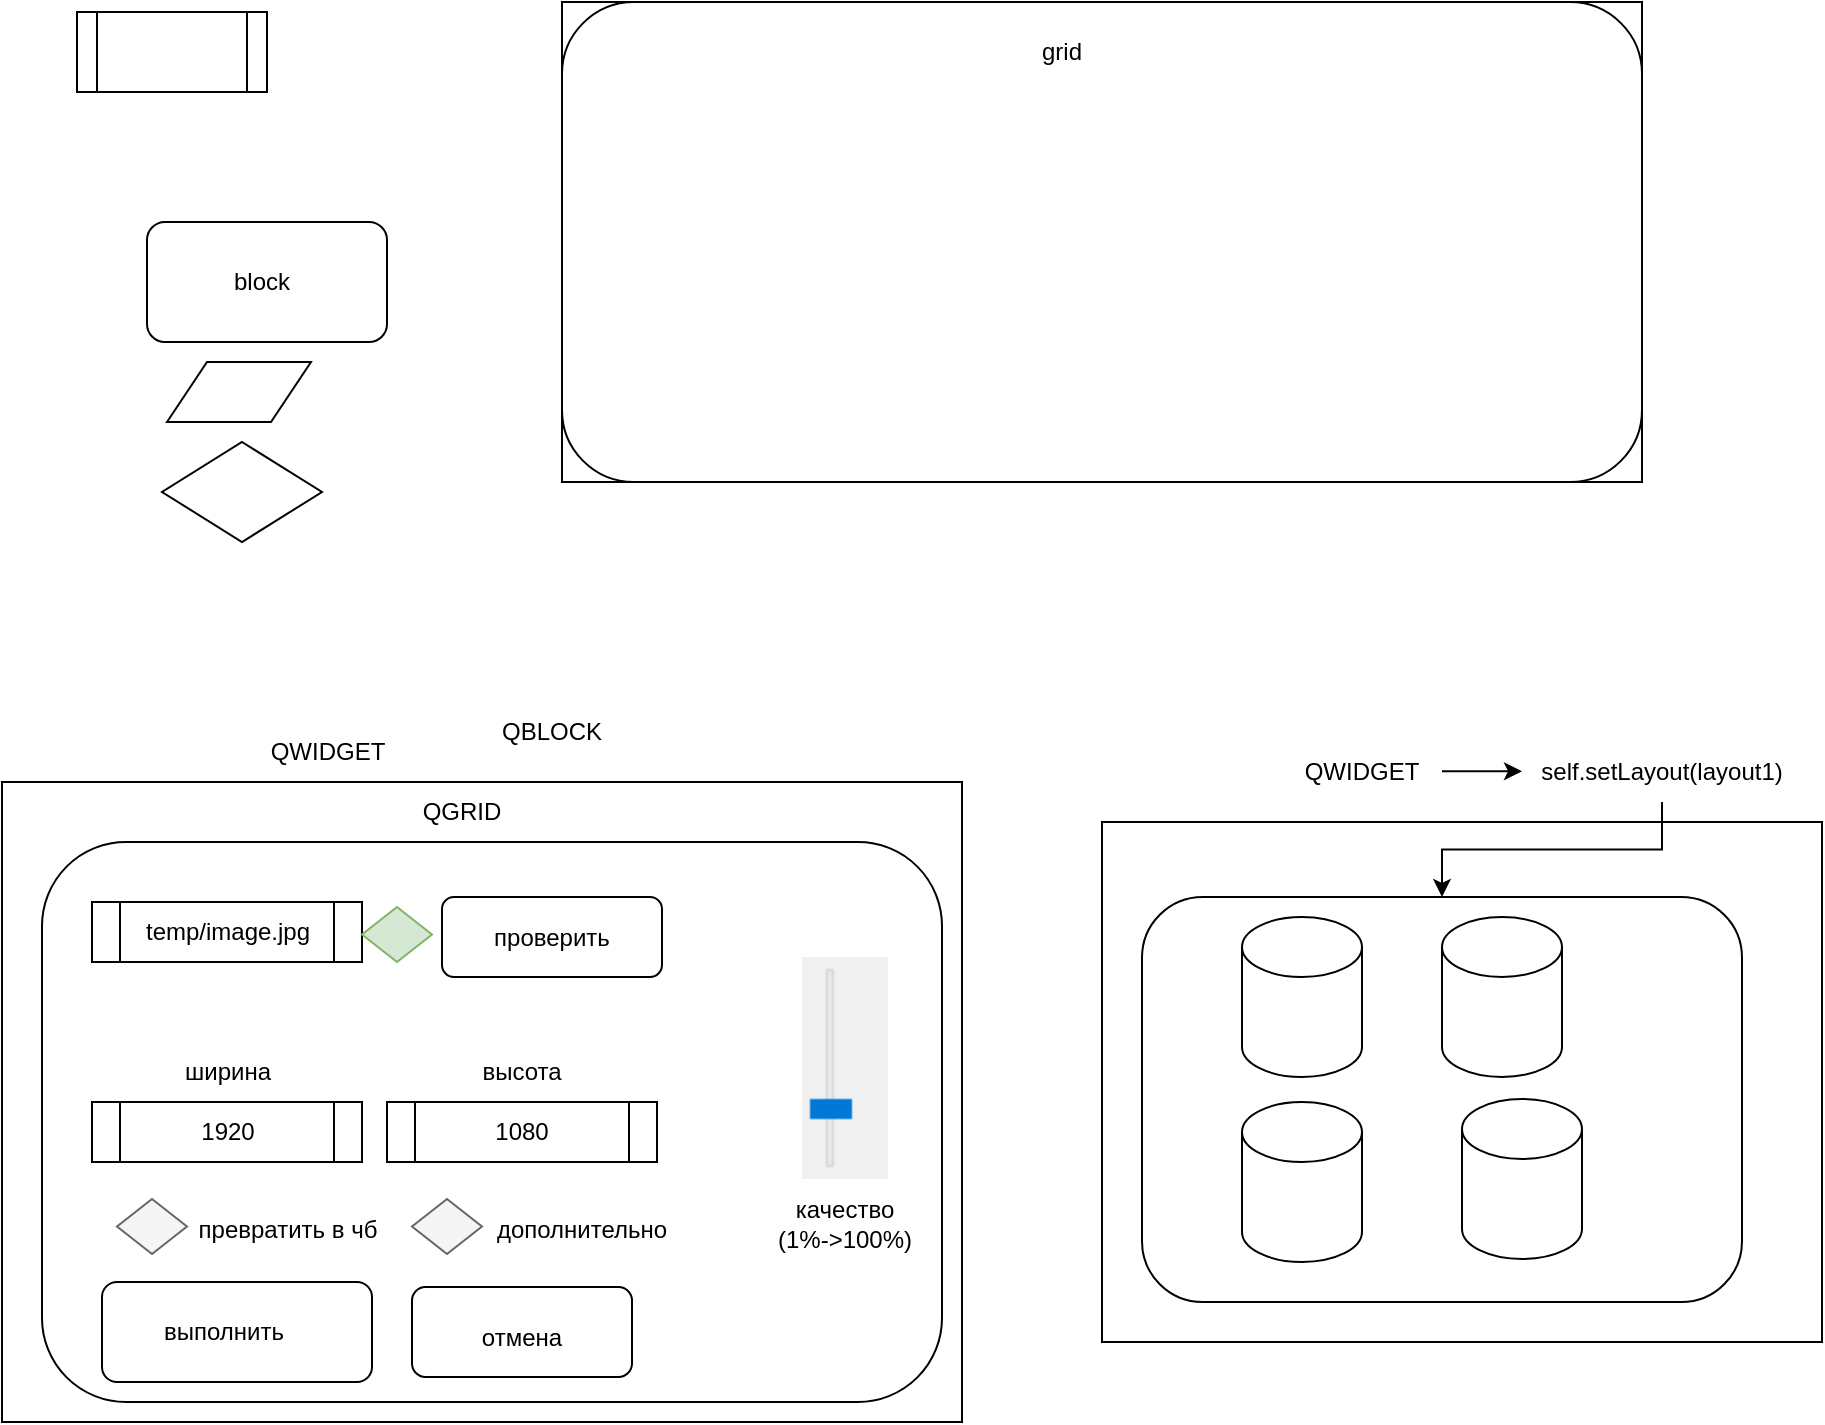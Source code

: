 <mxfile version="20.0.1" type="device"><diagram id="C5RBs43oDa-KdzZeNtuy" name="Page-1"><mxGraphModel dx="782" dy="898" grid="1" gridSize="10" guides="1" tooltips="1" connect="1" arrows="1" fold="1" page="0" pageScale="1" pageWidth="827" pageHeight="1169" math="0" shadow="0"><root><mxCell id="WIyWlLk6GJQsqaUBKTNV-0"/><mxCell id="WIyWlLk6GJQsqaUBKTNV-1" parent="WIyWlLk6GJQsqaUBKTNV-0"/><mxCell id="4VkWZRU_toLVFdk2MZ-W-1" value="" style="rounded=0;whiteSpace=wrap;html=1;" parent="WIyWlLk6GJQsqaUBKTNV-1" vertex="1"><mxGeometry x="340" y="310" width="480" height="320" as="geometry"/></mxCell><mxCell id="XOWpjwcL0Y2tyrRD1wKN-16" value="" style="rounded=1;whiteSpace=wrap;html=1;" parent="WIyWlLk6GJQsqaUBKTNV-1" vertex="1"><mxGeometry x="360" y="340" width="450" height="280" as="geometry"/></mxCell><mxCell id="4VkWZRU_toLVFdk2MZ-W-4" value="" style="rounded=1;whiteSpace=wrap;html=1;" parent="WIyWlLk6GJQsqaUBKTNV-1" vertex="1"><mxGeometry x="390" y="560" width="135" height="50" as="geometry"/></mxCell><mxCell id="4VkWZRU_toLVFdk2MZ-W-5" value="выполнить" style="text;html=1;strokeColor=none;fillColor=none;align=center;verticalAlign=middle;whiteSpace=wrap;rounded=0;" parent="WIyWlLk6GJQsqaUBKTNV-1" vertex="1"><mxGeometry x="417.5" y="570" width="66.25" height="30" as="geometry"/></mxCell><mxCell id="4VkWZRU_toLVFdk2MZ-W-6" value="" style="rounded=1;whiteSpace=wrap;html=1;" parent="WIyWlLk6GJQsqaUBKTNV-1" vertex="1"><mxGeometry x="560" y="367.5" width="110" height="40" as="geometry"/></mxCell><mxCell id="4VkWZRU_toLVFdk2MZ-W-7" value="проверить" style="text;html=1;strokeColor=none;fillColor=none;align=center;verticalAlign=middle;whiteSpace=wrap;rounded=0;" parent="WIyWlLk6GJQsqaUBKTNV-1" vertex="1"><mxGeometry x="580" y="377.5" width="70" height="20" as="geometry"/></mxCell><mxCell id="4VkWZRU_toLVFdk2MZ-W-9" value="" style="rounded=1;whiteSpace=wrap;html=1;" parent="WIyWlLk6GJQsqaUBKTNV-1" vertex="1"><mxGeometry x="545" y="562.5" width="110" height="45" as="geometry"/></mxCell><mxCell id="4VkWZRU_toLVFdk2MZ-W-11" value="" style="shape=process;whiteSpace=wrap;html=1;backgroundOutline=1;" parent="WIyWlLk6GJQsqaUBKTNV-1" vertex="1"><mxGeometry x="385" y="370" width="135" height="30" as="geometry"/></mxCell><mxCell id="4VkWZRU_toLVFdk2MZ-W-10" value="отмена" style="text;html=1;strokeColor=none;fillColor=none;align=center;verticalAlign=middle;whiteSpace=wrap;rounded=0;" parent="WIyWlLk6GJQsqaUBKTNV-1" vertex="1"><mxGeometry x="570" y="572.5" width="60" height="30" as="geometry"/></mxCell><mxCell id="4VkWZRU_toLVFdk2MZ-W-2" value="temp/image.jpg" style="text;html=1;strokeColor=none;fillColor=none;align=center;verticalAlign=middle;whiteSpace=wrap;rounded=0;" parent="WIyWlLk6GJQsqaUBKTNV-1" vertex="1"><mxGeometry x="417.5" y="355" width="70" height="60" as="geometry"/></mxCell><mxCell id="4VkWZRU_toLVFdk2MZ-W-12" value="" style="shape=image;verticalLabelPosition=bottom;labelBackgroundColor=default;verticalAlign=top;aspect=fixed;imageAspect=0;image=data:image/png,iVBORw0KGgoAAAANSUhEUgAAACsAAABvCAYAAAB1lDm6AAAAAXNSR0IArs4c6QAAAARnQU1BAACxjwv8YQUAAAAJcEhZcwAADsMAAA7DAcdvqGQAAADhSURBVHhe7dxBCoJAGEDhqRMUuGlO2hE86bQRmhso6t+qVdazJt4Hg//yIYMgOB5qrWNqxDGuTTCWYizl5adBKSWmVc45Jt6mO3vuumXtzT1LMZZiLMVYirEUYynGUoylGEsxlmIsxViKsRRjKcZSjKUYSzGWYizFWIqxFGMpxlKMpRhLMZZiLMVYirEUYynGUpqKffrY99TfYvqcer3E9B63AcVYirEUYylNxW46rvI4/XEfht8/rvItxlKMpRhLMZZiLMVYirEUYynGUoyl/H/s/Ao+r7350xuKsRRjGSlNNsgl5SD/peMAAAAASUVORK5CYII=;" parent="WIyWlLk6GJQsqaUBKTNV-1" vertex="1"><mxGeometry x="740" y="397.5" width="43" height="111" as="geometry"/></mxCell><mxCell id="4VkWZRU_toLVFdk2MZ-W-13" value="качество (1%-&amp;gt;100%)" style="text;html=1;strokeColor=none;fillColor=none;align=center;verticalAlign=middle;whiteSpace=wrap;rounded=0;" parent="WIyWlLk6GJQsqaUBKTNV-1" vertex="1"><mxGeometry x="725" y="516" width="73" height="30" as="geometry"/></mxCell><mxCell id="4VkWZRU_toLVFdk2MZ-W-14" value="" style="rhombus;whiteSpace=wrap;html=1;fillColor=#d5e8d4;strokeColor=#82b366;" parent="WIyWlLk6GJQsqaUBKTNV-1" vertex="1"><mxGeometry x="520" y="372.5" width="35" height="27.5" as="geometry"/></mxCell><mxCell id="4VkWZRU_toLVFdk2MZ-W-16" value="" style="shape=process;whiteSpace=wrap;html=1;backgroundOutline=1;" parent="WIyWlLk6GJQsqaUBKTNV-1" vertex="1"><mxGeometry x="385" y="470" width="135" height="30" as="geometry"/></mxCell><mxCell id="4VkWZRU_toLVFdk2MZ-W-17" value="" style="shape=process;whiteSpace=wrap;html=1;backgroundOutline=1;" parent="WIyWlLk6GJQsqaUBKTNV-1" vertex="1"><mxGeometry x="532.5" y="470" width="135" height="30" as="geometry"/></mxCell><mxCell id="4VkWZRU_toLVFdk2MZ-W-18" value="ширина" style="text;html=1;strokeColor=none;fillColor=none;align=center;verticalAlign=middle;whiteSpace=wrap;rounded=0;" parent="WIyWlLk6GJQsqaUBKTNV-1" vertex="1"><mxGeometry x="423" y="440" width="60" height="30" as="geometry"/></mxCell><mxCell id="4VkWZRU_toLVFdk2MZ-W-19" value="высота" style="text;html=1;strokeColor=none;fillColor=none;align=center;verticalAlign=middle;whiteSpace=wrap;rounded=0;" parent="WIyWlLk6GJQsqaUBKTNV-1" vertex="1"><mxGeometry x="570" y="440" width="60" height="30" as="geometry"/></mxCell><mxCell id="4VkWZRU_toLVFdk2MZ-W-20" value="1920" style="text;html=1;strokeColor=none;fillColor=none;align=center;verticalAlign=middle;whiteSpace=wrap;rounded=0;" parent="WIyWlLk6GJQsqaUBKTNV-1" vertex="1"><mxGeometry x="422.5" y="470" width="60" height="30" as="geometry"/></mxCell><mxCell id="4VkWZRU_toLVFdk2MZ-W-21" value="1080" style="text;html=1;strokeColor=none;fillColor=none;align=center;verticalAlign=middle;whiteSpace=wrap;rounded=0;" parent="WIyWlLk6GJQsqaUBKTNV-1" vertex="1"><mxGeometry x="570" y="470" width="60" height="30" as="geometry"/></mxCell><mxCell id="4VkWZRU_toLVFdk2MZ-W-22" value="" style="rhombus;whiteSpace=wrap;html=1;fillColor=#f5f5f5;fontColor=#333333;strokeColor=#666666;" parent="WIyWlLk6GJQsqaUBKTNV-1" vertex="1"><mxGeometry x="397.5" y="518.5" width="35" height="27.5" as="geometry"/></mxCell><mxCell id="4VkWZRU_toLVFdk2MZ-W-23" value="превратить в чб" style="text;html=1;strokeColor=none;fillColor=none;align=center;verticalAlign=middle;whiteSpace=wrap;rounded=0;" parent="WIyWlLk6GJQsqaUBKTNV-1" vertex="1"><mxGeometry x="432.5" y="518.5" width="100" height="30" as="geometry"/></mxCell><mxCell id="XOWpjwcL0Y2tyrRD1wKN-2" value="" style="rhombus;whiteSpace=wrap;html=1;fillColor=#f5f5f5;fontColor=#333333;strokeColor=#666666;" parent="WIyWlLk6GJQsqaUBKTNV-1" vertex="1"><mxGeometry x="545" y="518.5" width="35" height="27.5" as="geometry"/></mxCell><mxCell id="XOWpjwcL0Y2tyrRD1wKN-3" value="дополнительно" style="text;html=1;strokeColor=none;fillColor=none;align=center;verticalAlign=middle;whiteSpace=wrap;rounded=0;" parent="WIyWlLk6GJQsqaUBKTNV-1" vertex="1"><mxGeometry x="580" y="518.5" width="100" height="30" as="geometry"/></mxCell><mxCell id="XOWpjwcL0Y2tyrRD1wKN-4" value="" style="rounded=0;whiteSpace=wrap;html=1;" parent="WIyWlLk6GJQsqaUBKTNV-1" vertex="1"><mxGeometry x="890" y="330" width="360" height="260" as="geometry"/></mxCell><mxCell id="XOWpjwcL0Y2tyrRD1wKN-5" value="QWIDGET" style="text;html=1;strokeColor=none;fillColor=none;align=center;verticalAlign=middle;whiteSpace=wrap;rounded=0;" parent="WIyWlLk6GJQsqaUBKTNV-1" vertex="1"><mxGeometry x="990" y="290" width="60" height="30" as="geometry"/></mxCell><mxCell id="XOWpjwcL0Y2tyrRD1wKN-11" style="edgeStyle=orthogonalEdgeStyle;rounded=0;orthogonalLoop=1;jettySize=auto;html=1;entryX=0.5;entryY=0;entryDx=0;entryDy=0;" parent="WIyWlLk6GJQsqaUBKTNV-1" source="XOWpjwcL0Y2tyrRD1wKN-6" target="XOWpjwcL0Y2tyrRD1wKN-9" edge="1"><mxGeometry relative="1" as="geometry"/></mxCell><mxCell id="XOWpjwcL0Y2tyrRD1wKN-6" value="self.setLayout(layout1)" style="text;html=1;strokeColor=none;fillColor=none;align=center;verticalAlign=middle;whiteSpace=wrap;rounded=0;" parent="WIyWlLk6GJQsqaUBKTNV-1" vertex="1"><mxGeometry x="1140" y="290" width="60" height="30" as="geometry"/></mxCell><mxCell id="XOWpjwcL0Y2tyrRD1wKN-8" value="" style="endArrow=classic;html=1;rounded=0;" parent="WIyWlLk6GJQsqaUBKTNV-1" edge="1"><mxGeometry width="50" height="50" relative="1" as="geometry"><mxPoint x="1060" y="304.66" as="sourcePoint"/><mxPoint x="1100" y="304.66" as="targetPoint"/></mxGeometry></mxCell><mxCell id="XOWpjwcL0Y2tyrRD1wKN-9" value="" style="rounded=1;whiteSpace=wrap;html=1;" parent="WIyWlLk6GJQsqaUBKTNV-1" vertex="1"><mxGeometry x="910" y="367.5" width="300" height="202.5" as="geometry"/></mxCell><mxCell id="XOWpjwcL0Y2tyrRD1wKN-12" value="" style="shape=cylinder3;whiteSpace=wrap;html=1;boundedLbl=1;backgroundOutline=1;size=15;" parent="WIyWlLk6GJQsqaUBKTNV-1" vertex="1"><mxGeometry x="1060" y="377.5" width="60" height="80" as="geometry"/></mxCell><mxCell id="XOWpjwcL0Y2tyrRD1wKN-13" value="" style="shape=cylinder3;whiteSpace=wrap;html=1;boundedLbl=1;backgroundOutline=1;size=15;" parent="WIyWlLk6GJQsqaUBKTNV-1" vertex="1"><mxGeometry x="960" y="377.5" width="60" height="80" as="geometry"/></mxCell><mxCell id="XOWpjwcL0Y2tyrRD1wKN-14" value="" style="shape=cylinder3;whiteSpace=wrap;html=1;boundedLbl=1;backgroundOutline=1;size=15;" parent="WIyWlLk6GJQsqaUBKTNV-1" vertex="1"><mxGeometry x="1070" y="468.5" width="60" height="80" as="geometry"/></mxCell><mxCell id="XOWpjwcL0Y2tyrRD1wKN-15" value="" style="shape=cylinder3;whiteSpace=wrap;html=1;boundedLbl=1;backgroundOutline=1;size=15;" parent="WIyWlLk6GJQsqaUBKTNV-1" vertex="1"><mxGeometry x="960" y="470" width="60" height="80" as="geometry"/></mxCell><mxCell id="XOWpjwcL0Y2tyrRD1wKN-17" value="QWIDGET" style="text;html=1;strokeColor=none;fillColor=none;align=center;verticalAlign=middle;whiteSpace=wrap;rounded=0;" parent="WIyWlLk6GJQsqaUBKTNV-1" vertex="1"><mxGeometry x="472.5" y="280" width="60" height="30" as="geometry"/></mxCell><mxCell id="XOWpjwcL0Y2tyrRD1wKN-18" value="QGRID" style="text;html=1;strokeColor=none;fillColor=none;align=center;verticalAlign=middle;whiteSpace=wrap;rounded=0;" parent="WIyWlLk6GJQsqaUBKTNV-1" vertex="1"><mxGeometry x="540" y="310" width="60" height="30" as="geometry"/></mxCell><mxCell id="XOWpjwcL0Y2tyrRD1wKN-19" value="QBLOCK" style="text;html=1;strokeColor=none;fillColor=none;align=center;verticalAlign=middle;whiteSpace=wrap;rounded=0;" parent="WIyWlLk6GJQsqaUBKTNV-1" vertex="1"><mxGeometry x="585" y="270" width="60" height="30" as="geometry"/></mxCell><mxCell id="2S2QHVccLczPCrX8q4EX-0" value="" style="rounded=0;whiteSpace=wrap;html=1;" vertex="1" parent="WIyWlLk6GJQsqaUBKTNV-1"><mxGeometry x="620" y="-80" width="540" height="240" as="geometry"/></mxCell><mxCell id="2S2QHVccLczPCrX8q4EX-1" value="" style="rounded=1;whiteSpace=wrap;html=1;" vertex="1" parent="WIyWlLk6GJQsqaUBKTNV-1"><mxGeometry x="620" y="-80" width="540" height="240" as="geometry"/></mxCell><mxCell id="2S2QHVccLczPCrX8q4EX-2" value="" style="rounded=1;whiteSpace=wrap;html=1;" vertex="1" parent="WIyWlLk6GJQsqaUBKTNV-1"><mxGeometry x="412.5" y="30" width="120" height="60" as="geometry"/></mxCell><mxCell id="2S2QHVccLczPCrX8q4EX-3" value="grid" style="text;html=1;strokeColor=none;fillColor=none;align=center;verticalAlign=middle;whiteSpace=wrap;rounded=0;" vertex="1" parent="WIyWlLk6GJQsqaUBKTNV-1"><mxGeometry x="840" y="-70" width="60" height="30" as="geometry"/></mxCell><mxCell id="2S2QHVccLczPCrX8q4EX-4" value="block" style="text;html=1;strokeColor=none;fillColor=none;align=center;verticalAlign=middle;whiteSpace=wrap;rounded=0;" vertex="1" parent="WIyWlLk6GJQsqaUBKTNV-1"><mxGeometry x="440" y="45" width="60" height="30" as="geometry"/></mxCell><mxCell id="2S2QHVccLczPCrX8q4EX-5" value="" style="shape=process;whiteSpace=wrap;html=1;backgroundOutline=1;" vertex="1" parent="WIyWlLk6GJQsqaUBKTNV-1"><mxGeometry x="377.5" y="-75" width="95" height="40" as="geometry"/></mxCell><mxCell id="2S2QHVccLczPCrX8q4EX-6" value="" style="shape=parallelogram;perimeter=parallelogramPerimeter;whiteSpace=wrap;html=1;fixedSize=1;" vertex="1" parent="WIyWlLk6GJQsqaUBKTNV-1"><mxGeometry x="422.5" y="100" width="72" height="30" as="geometry"/></mxCell><mxCell id="2S2QHVccLczPCrX8q4EX-7" value="" style="rhombus;whiteSpace=wrap;html=1;" vertex="1" parent="WIyWlLk6GJQsqaUBKTNV-1"><mxGeometry x="420" y="140" width="80" height="50" as="geometry"/></mxCell></root></mxGraphModel></diagram></mxfile>